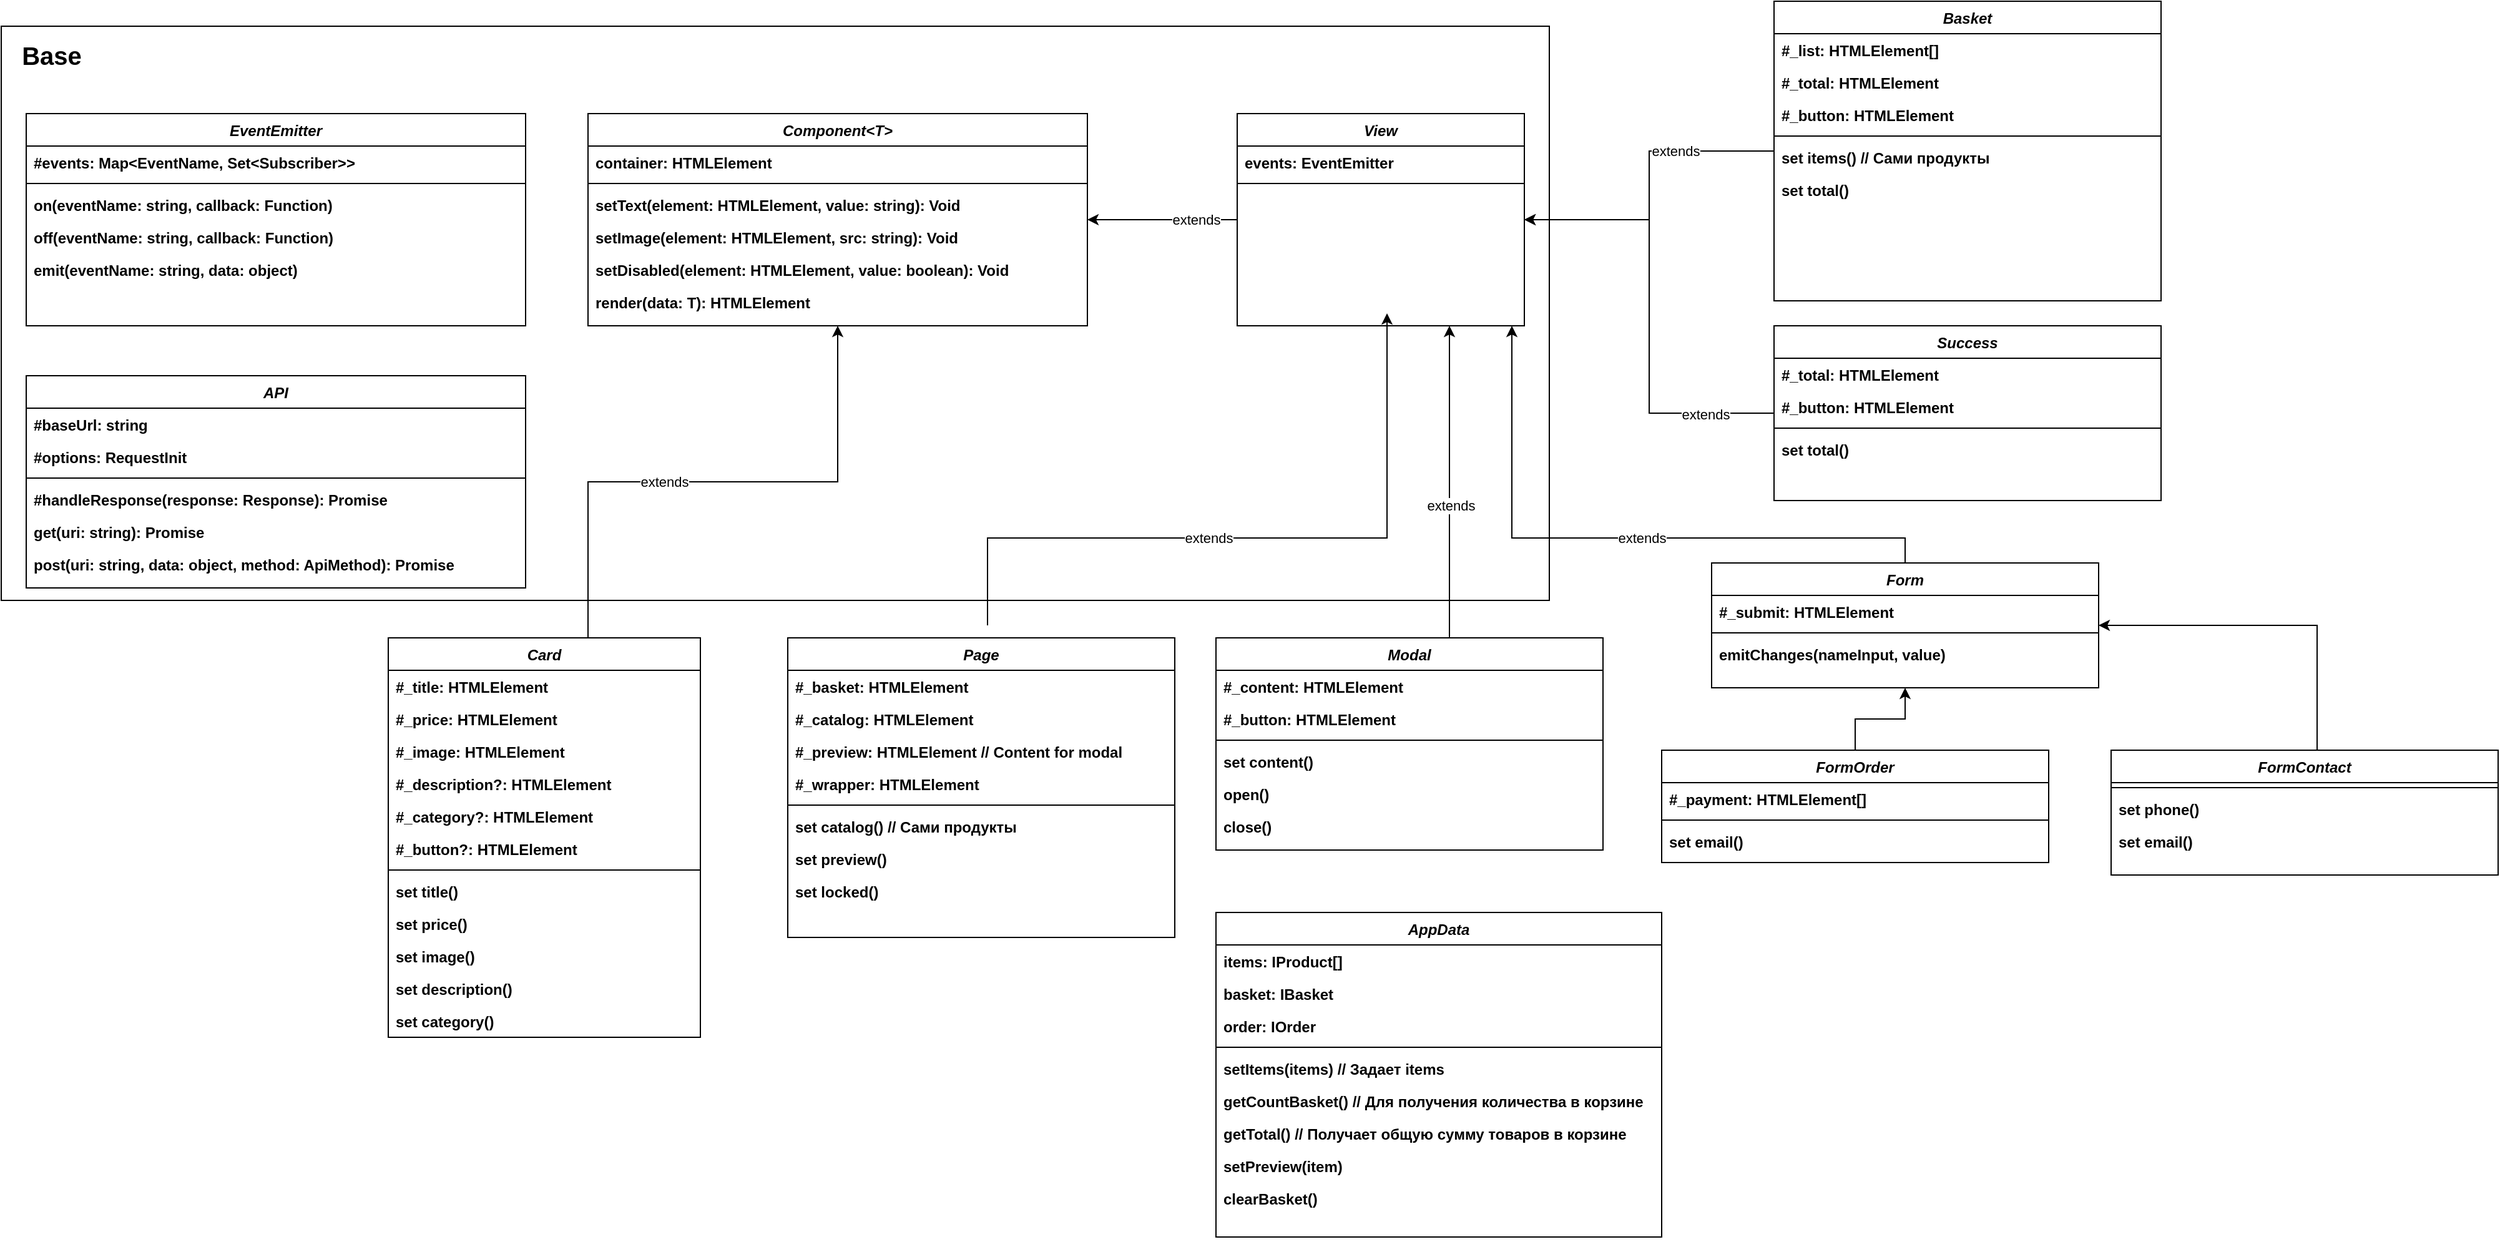 <mxfile version="24.2.0" type="device">
  <diagram id="C5RBs43oDa-KdzZeNtuy" name="Page-1">
    <mxGraphModel dx="2358" dy="2260" grid="1" gridSize="10" guides="1" tooltips="1" connect="1" arrows="1" fold="1" page="1" pageScale="1" pageWidth="2336" pageHeight="1654" math="0" shadow="0">
      <root>
        <mxCell id="WIyWlLk6GJQsqaUBKTNV-0" />
        <mxCell id="WIyWlLk6GJQsqaUBKTNV-1" parent="WIyWlLk6GJQsqaUBKTNV-0" />
        <mxCell id="gWq2CXGKpFRg3qJBpqlr-2" value="" style="rounded=0;whiteSpace=wrap;html=1;" parent="WIyWlLk6GJQsqaUBKTNV-1" vertex="1">
          <mxGeometry x="40" y="40" width="1240" height="460" as="geometry" />
        </mxCell>
        <mxCell id="zkfFHV4jXpPFQw0GAbJ--0" value="API" style="swimlane;fontStyle=3;align=center;verticalAlign=top;childLayout=stackLayout;horizontal=1;startSize=26;horizontalStack=0;resizeParent=1;resizeLast=0;collapsible=1;marginBottom=0;rounded=0;shadow=0;strokeWidth=1;" parent="WIyWlLk6GJQsqaUBKTNV-1" vertex="1">
          <mxGeometry x="60" y="320" width="400" height="170" as="geometry">
            <mxRectangle x="230" y="140" width="160" height="26" as="alternateBounds" />
          </mxGeometry>
        </mxCell>
        <mxCell id="zkfFHV4jXpPFQw0GAbJ--1" value="#baseUrl: string" style="text;align=left;verticalAlign=top;spacingLeft=4;spacingRight=4;overflow=hidden;rotatable=0;points=[[0,0.5],[1,0.5]];portConstraint=eastwest;fontStyle=1" parent="zkfFHV4jXpPFQw0GAbJ--0" vertex="1">
          <mxGeometry y="26" width="400" height="26" as="geometry" />
        </mxCell>
        <mxCell id="zkfFHV4jXpPFQw0GAbJ--2" value="#options: RequestInit" style="text;align=left;verticalAlign=top;spacingLeft=4;spacingRight=4;overflow=hidden;rotatable=0;points=[[0,0.5],[1,0.5]];portConstraint=eastwest;rounded=0;shadow=0;html=0;fontStyle=1" parent="zkfFHV4jXpPFQw0GAbJ--0" vertex="1">
          <mxGeometry y="52" width="400" height="26" as="geometry" />
        </mxCell>
        <mxCell id="zkfFHV4jXpPFQw0GAbJ--4" value="" style="line;html=1;strokeWidth=1;align=left;verticalAlign=middle;spacingTop=-1;spacingLeft=3;spacingRight=3;rotatable=0;labelPosition=right;points=[];portConstraint=eastwest;" parent="zkfFHV4jXpPFQw0GAbJ--0" vertex="1">
          <mxGeometry y="78" width="400" height="8" as="geometry" />
        </mxCell>
        <mxCell id="zkfFHV4jXpPFQw0GAbJ--5" value="#handleResponse(response: Response): Promise" style="text;align=left;verticalAlign=top;spacingLeft=4;spacingRight=4;overflow=hidden;rotatable=0;points=[[0,0.5],[1,0.5]];portConstraint=eastwest;fontStyle=1" parent="zkfFHV4jXpPFQw0GAbJ--0" vertex="1">
          <mxGeometry y="86" width="400" height="26" as="geometry" />
        </mxCell>
        <mxCell id="gWq2CXGKpFRg3qJBpqlr-4" value="get(uri: string): Promise" style="text;align=left;verticalAlign=top;spacingLeft=4;spacingRight=4;overflow=hidden;rotatable=0;points=[[0,0.5],[1,0.5]];portConstraint=eastwest;fontStyle=1" parent="zkfFHV4jXpPFQw0GAbJ--0" vertex="1">
          <mxGeometry y="112" width="400" height="26" as="geometry" />
        </mxCell>
        <mxCell id="gWq2CXGKpFRg3qJBpqlr-5" value="post(uri: string, data: object, method: ApiMethod): Promise" style="text;align=left;verticalAlign=top;spacingLeft=4;spacingRight=4;overflow=hidden;rotatable=0;points=[[0,0.5],[1,0.5]];portConstraint=eastwest;fontStyle=1" parent="zkfFHV4jXpPFQw0GAbJ--0" vertex="1">
          <mxGeometry y="138" width="400" height="26" as="geometry" />
        </mxCell>
        <mxCell id="gWq2CXGKpFRg3qJBpqlr-6" value="&lt;font style=&quot;font-size: 20px;&quot;&gt;Base&lt;/font&gt;" style="text;align=center;fontStyle=1;verticalAlign=middle;spacingLeft=3;spacingRight=3;strokeColor=none;rotatable=0;points=[[0,0.5],[1,0.5]];portConstraint=eastwest;html=1;" parent="WIyWlLk6GJQsqaUBKTNV-1" vertex="1">
          <mxGeometry x="40" y="50" width="80" height="26" as="geometry" />
        </mxCell>
        <mxCell id="gWq2CXGKpFRg3qJBpqlr-7" value="EventEmitter" style="swimlane;fontStyle=3;align=center;verticalAlign=top;childLayout=stackLayout;horizontal=1;startSize=26;horizontalStack=0;resizeParent=1;resizeLast=0;collapsible=1;marginBottom=0;rounded=0;shadow=0;strokeWidth=1;" parent="WIyWlLk6GJQsqaUBKTNV-1" vertex="1">
          <mxGeometry x="60" y="110" width="400" height="170" as="geometry">
            <mxRectangle x="230" y="140" width="160" height="26" as="alternateBounds" />
          </mxGeometry>
        </mxCell>
        <mxCell id="gWq2CXGKpFRg3qJBpqlr-8" value="#events: Map&lt;EventName, Set&lt;Subscriber&gt;&gt;" style="text;align=left;verticalAlign=top;spacingLeft=4;spacingRight=4;overflow=hidden;rotatable=0;points=[[0,0.5],[1,0.5]];portConstraint=eastwest;fontStyle=1" parent="gWq2CXGKpFRg3qJBpqlr-7" vertex="1">
          <mxGeometry y="26" width="400" height="26" as="geometry" />
        </mxCell>
        <mxCell id="gWq2CXGKpFRg3qJBpqlr-10" value="" style="line;html=1;strokeWidth=1;align=left;verticalAlign=middle;spacingTop=-1;spacingLeft=3;spacingRight=3;rotatable=0;labelPosition=right;points=[];portConstraint=eastwest;" parent="gWq2CXGKpFRg3qJBpqlr-7" vertex="1">
          <mxGeometry y="52" width="400" height="8" as="geometry" />
        </mxCell>
        <mxCell id="gWq2CXGKpFRg3qJBpqlr-11" value="on(eventName: string, callback: Function) " style="text;align=left;verticalAlign=top;spacingLeft=4;spacingRight=4;overflow=hidden;rotatable=0;points=[[0,0.5],[1,0.5]];portConstraint=eastwest;fontStyle=1" parent="gWq2CXGKpFRg3qJBpqlr-7" vertex="1">
          <mxGeometry y="60" width="400" height="26" as="geometry" />
        </mxCell>
        <mxCell id="gWq2CXGKpFRg3qJBpqlr-12" value="off(eventName: string, callback: Function)" style="text;align=left;verticalAlign=top;spacingLeft=4;spacingRight=4;overflow=hidden;rotatable=0;points=[[0,0.5],[1,0.5]];portConstraint=eastwest;fontStyle=1" parent="gWq2CXGKpFRg3qJBpqlr-7" vertex="1">
          <mxGeometry y="86" width="400" height="26" as="geometry" />
        </mxCell>
        <mxCell id="gWq2CXGKpFRg3qJBpqlr-13" value="emit(eventName: string, data: object)" style="text;align=left;verticalAlign=top;spacingLeft=4;spacingRight=4;overflow=hidden;rotatable=0;points=[[0,0.5],[1,0.5]];portConstraint=eastwest;fontStyle=1" parent="gWq2CXGKpFRg3qJBpqlr-7" vertex="1">
          <mxGeometry y="112" width="400" height="26" as="geometry" />
        </mxCell>
        <mxCell id="gWq2CXGKpFRg3qJBpqlr-28" style="edgeStyle=orthogonalEdgeStyle;rounded=0;orthogonalLoop=1;jettySize=auto;html=1;" parent="WIyWlLk6GJQsqaUBKTNV-1" source="gWq2CXGKpFRg3qJBpqlr-14" target="gWq2CXGKpFRg3qJBpqlr-20" edge="1">
          <mxGeometry relative="1" as="geometry" />
        </mxCell>
        <mxCell id="gWq2CXGKpFRg3qJBpqlr-29" value="extends" style="edgeLabel;html=1;align=center;verticalAlign=middle;resizable=0;points=[];" parent="gWq2CXGKpFRg3qJBpqlr-28" vertex="1" connectable="0">
          <mxGeometry x="-0.135" relative="1" as="geometry">
            <mxPoint x="19" as="offset" />
          </mxGeometry>
        </mxCell>
        <mxCell id="gWq2CXGKpFRg3qJBpqlr-14" value="View" style="swimlane;fontStyle=3;align=center;verticalAlign=top;childLayout=stackLayout;horizontal=1;startSize=26;horizontalStack=0;resizeParent=1;resizeLast=0;collapsible=1;marginBottom=0;rounded=0;shadow=0;strokeWidth=1;" parent="WIyWlLk6GJQsqaUBKTNV-1" vertex="1">
          <mxGeometry x="1030" y="110" width="230" height="170" as="geometry">
            <mxRectangle x="230" y="140" width="160" height="26" as="alternateBounds" />
          </mxGeometry>
        </mxCell>
        <mxCell id="gWq2CXGKpFRg3qJBpqlr-15" value="events: EventEmitter" style="text;align=left;verticalAlign=top;spacingLeft=4;spacingRight=4;overflow=hidden;rotatable=0;points=[[0,0.5],[1,0.5]];portConstraint=eastwest;fontStyle=1" parent="gWq2CXGKpFRg3qJBpqlr-14" vertex="1">
          <mxGeometry y="26" width="230" height="26" as="geometry" />
        </mxCell>
        <mxCell id="gWq2CXGKpFRg3qJBpqlr-16" value="" style="line;html=1;strokeWidth=1;align=left;verticalAlign=middle;spacingTop=-1;spacingLeft=3;spacingRight=3;rotatable=0;labelPosition=right;points=[];portConstraint=eastwest;" parent="gWq2CXGKpFRg3qJBpqlr-14" vertex="1">
          <mxGeometry y="52" width="230" height="8" as="geometry" />
        </mxCell>
        <mxCell id="gWq2CXGKpFRg3qJBpqlr-20" value="Component&lt;T&gt;" style="swimlane;fontStyle=3;align=center;verticalAlign=top;childLayout=stackLayout;horizontal=1;startSize=26;horizontalStack=0;resizeParent=1;resizeLast=0;collapsible=1;marginBottom=0;rounded=0;shadow=0;strokeWidth=1;" parent="WIyWlLk6GJQsqaUBKTNV-1" vertex="1">
          <mxGeometry x="510" y="110" width="400" height="170" as="geometry">
            <mxRectangle x="230" y="140" width="160" height="26" as="alternateBounds" />
          </mxGeometry>
        </mxCell>
        <mxCell id="gWq2CXGKpFRg3qJBpqlr-21" value="container: HTMLElement" style="text;align=left;verticalAlign=top;spacingLeft=4;spacingRight=4;overflow=hidden;rotatable=0;points=[[0,0.5],[1,0.5]];portConstraint=eastwest;fontStyle=1" parent="gWq2CXGKpFRg3qJBpqlr-20" vertex="1">
          <mxGeometry y="26" width="400" height="26" as="geometry" />
        </mxCell>
        <mxCell id="gWq2CXGKpFRg3qJBpqlr-22" value="" style="line;html=1;strokeWidth=1;align=left;verticalAlign=middle;spacingTop=-1;spacingLeft=3;spacingRight=3;rotatable=0;labelPosition=right;points=[];portConstraint=eastwest;" parent="gWq2CXGKpFRg3qJBpqlr-20" vertex="1">
          <mxGeometry y="52" width="400" height="8" as="geometry" />
        </mxCell>
        <mxCell id="gWq2CXGKpFRg3qJBpqlr-23" value="setText(element: HTMLElement, value: string): Void" style="text;align=left;verticalAlign=top;spacingLeft=4;spacingRight=4;overflow=hidden;rotatable=0;points=[[0,0.5],[1,0.5]];portConstraint=eastwest;fontStyle=1" parent="gWq2CXGKpFRg3qJBpqlr-20" vertex="1">
          <mxGeometry y="60" width="400" height="26" as="geometry" />
        </mxCell>
        <mxCell id="gWq2CXGKpFRg3qJBpqlr-24" value="setImage(element: HTMLElement, src: string): Void" style="text;align=left;verticalAlign=top;spacingLeft=4;spacingRight=4;overflow=hidden;rotatable=0;points=[[0,0.5],[1,0.5]];portConstraint=eastwest;fontStyle=1" parent="gWq2CXGKpFRg3qJBpqlr-20" vertex="1">
          <mxGeometry y="86" width="400" height="26" as="geometry" />
        </mxCell>
        <mxCell id="gWq2CXGKpFRg3qJBpqlr-25" value="setDisabled(element: HTMLElement, value: boolean): Void " style="text;align=left;verticalAlign=top;spacingLeft=4;spacingRight=4;overflow=hidden;rotatable=0;points=[[0,0.5],[1,0.5]];portConstraint=eastwest;fontStyle=1" parent="gWq2CXGKpFRg3qJBpqlr-20" vertex="1">
          <mxGeometry y="112" width="400" height="26" as="geometry" />
        </mxCell>
        <mxCell id="gWq2CXGKpFRg3qJBpqlr-26" value="render(data: T): HTMLElement" style="text;align=left;verticalAlign=top;spacingLeft=4;spacingRight=4;overflow=hidden;rotatable=0;points=[[0,0.5],[1,0.5]];portConstraint=eastwest;fontStyle=1" parent="gWq2CXGKpFRg3qJBpqlr-20" vertex="1">
          <mxGeometry y="138" width="400" height="26" as="geometry" />
        </mxCell>
        <mxCell id="gWq2CXGKpFRg3qJBpqlr-44" style="edgeStyle=orthogonalEdgeStyle;rounded=0;orthogonalLoop=1;jettySize=auto;html=1;" parent="WIyWlLk6GJQsqaUBKTNV-1" source="gWq2CXGKpFRg3qJBpqlr-30" target="gWq2CXGKpFRg3qJBpqlr-20" edge="1">
          <mxGeometry relative="1" as="geometry">
            <Array as="points">
              <mxPoint x="510" y="405" />
              <mxPoint x="710" y="405" />
            </Array>
          </mxGeometry>
        </mxCell>
        <mxCell id="gWq2CXGKpFRg3qJBpqlr-45" value="extends" style="edgeLabel;html=1;align=center;verticalAlign=middle;resizable=0;points=[];" parent="gWq2CXGKpFRg3qJBpqlr-44" vertex="1" connectable="0">
          <mxGeometry x="-0.176" y="1" relative="1" as="geometry">
            <mxPoint y="1" as="offset" />
          </mxGeometry>
        </mxCell>
        <mxCell id="gWq2CXGKpFRg3qJBpqlr-30" value="Card" style="swimlane;fontStyle=3;align=center;verticalAlign=top;childLayout=stackLayout;horizontal=1;startSize=26;horizontalStack=0;resizeParent=1;resizeLast=0;collapsible=1;marginBottom=0;rounded=0;shadow=0;strokeWidth=1;fillStyle=auto;swimlaneFillColor=default;" parent="WIyWlLk6GJQsqaUBKTNV-1" vertex="1">
          <mxGeometry x="350" y="530" width="250" height="320" as="geometry">
            <mxRectangle x="230" y="140" width="160" height="26" as="alternateBounds" />
          </mxGeometry>
        </mxCell>
        <mxCell id="gWq2CXGKpFRg3qJBpqlr-37" value="#_title: HTMLElement" style="text;align=left;verticalAlign=top;spacingLeft=4;spacingRight=4;overflow=hidden;rotatable=0;points=[[0,0.5],[1,0.5]];portConstraint=eastwest;fontStyle=1" parent="gWq2CXGKpFRg3qJBpqlr-30" vertex="1">
          <mxGeometry y="26" width="250" height="26" as="geometry" />
        </mxCell>
        <mxCell id="gWq2CXGKpFRg3qJBpqlr-31" value="#_price: HTMLElement" style="text;align=left;verticalAlign=top;spacingLeft=4;spacingRight=4;overflow=hidden;rotatable=0;points=[[0,0.5],[1,0.5]];portConstraint=eastwest;fontStyle=1" parent="gWq2CXGKpFRg3qJBpqlr-30" vertex="1">
          <mxGeometry y="52" width="250" height="26" as="geometry" />
        </mxCell>
        <mxCell id="gWq2CXGKpFRg3qJBpqlr-41" value="#_image: HTMLElement" style="text;align=left;verticalAlign=top;spacingLeft=4;spacingRight=4;overflow=hidden;rotatable=0;points=[[0,0.5],[1,0.5]];portConstraint=eastwest;fontStyle=1" parent="gWq2CXGKpFRg3qJBpqlr-30" vertex="1">
          <mxGeometry y="78" width="250" height="26" as="geometry" />
        </mxCell>
        <mxCell id="gWq2CXGKpFRg3qJBpqlr-36" value="#_description?: HTMLElement" style="text;align=left;verticalAlign=top;spacingLeft=4;spacingRight=4;overflow=hidden;rotatable=0;points=[[0,0.5],[1,0.5]];portConstraint=eastwest;fontStyle=1" parent="gWq2CXGKpFRg3qJBpqlr-30" vertex="1">
          <mxGeometry y="104" width="250" height="26" as="geometry" />
        </mxCell>
        <mxCell id="gWq2CXGKpFRg3qJBpqlr-38" value="#_category?: HTMLElement" style="text;align=left;verticalAlign=top;spacingLeft=4;spacingRight=4;overflow=hidden;rotatable=0;points=[[0,0.5],[1,0.5]];portConstraint=eastwest;fontStyle=1" parent="gWq2CXGKpFRg3qJBpqlr-30" vertex="1">
          <mxGeometry y="130" width="250" height="26" as="geometry" />
        </mxCell>
        <mxCell id="gWq2CXGKpFRg3qJBpqlr-40" value="#_button?: HTMLElement" style="text;align=left;verticalAlign=top;spacingLeft=4;spacingRight=4;overflow=hidden;rotatable=0;points=[[0,0.5],[1,0.5]];portConstraint=eastwest;fontStyle=1" parent="gWq2CXGKpFRg3qJBpqlr-30" vertex="1">
          <mxGeometry y="156" width="250" height="26" as="geometry" />
        </mxCell>
        <mxCell id="gWq2CXGKpFRg3qJBpqlr-32" value="" style="line;html=1;strokeWidth=1;align=left;verticalAlign=middle;spacingTop=-1;spacingLeft=3;spacingRight=3;rotatable=0;labelPosition=right;points=[];portConstraint=eastwest;" parent="gWq2CXGKpFRg3qJBpqlr-30" vertex="1">
          <mxGeometry y="182" width="250" height="8" as="geometry" />
        </mxCell>
        <mxCell id="gWq2CXGKpFRg3qJBpqlr-33" value="set title()" style="text;align=left;verticalAlign=top;spacingLeft=4;spacingRight=4;overflow=hidden;rotatable=0;points=[[0,0.5],[1,0.5]];portConstraint=eastwest;fontStyle=1" parent="gWq2CXGKpFRg3qJBpqlr-30" vertex="1">
          <mxGeometry y="190" width="250" height="26" as="geometry" />
        </mxCell>
        <mxCell id="gWq2CXGKpFRg3qJBpqlr-43" value="set price()" style="text;align=left;verticalAlign=top;spacingLeft=4;spacingRight=4;overflow=hidden;rotatable=0;points=[[0,0.5],[1,0.5]];portConstraint=eastwest;fontStyle=1" parent="gWq2CXGKpFRg3qJBpqlr-30" vertex="1">
          <mxGeometry y="216" width="250" height="26" as="geometry" />
        </mxCell>
        <mxCell id="gWq2CXGKpFRg3qJBpqlr-35" value="set image()" style="text;align=left;verticalAlign=top;spacingLeft=4;spacingRight=4;overflow=hidden;rotatable=0;points=[[0,0.5],[1,0.5]];portConstraint=eastwest;fontStyle=1" parent="gWq2CXGKpFRg3qJBpqlr-30" vertex="1">
          <mxGeometry y="242" width="250" height="26" as="geometry" />
        </mxCell>
        <mxCell id="gWq2CXGKpFRg3qJBpqlr-34" value="set description()" style="text;align=left;verticalAlign=top;spacingLeft=4;spacingRight=4;overflow=hidden;rotatable=0;points=[[0,0.5],[1,0.5]];portConstraint=eastwest;fontStyle=1" parent="gWq2CXGKpFRg3qJBpqlr-30" vertex="1">
          <mxGeometry y="268" width="250" height="26" as="geometry" />
        </mxCell>
        <mxCell id="gWq2CXGKpFRg3qJBpqlr-42" value="set category()" style="text;align=left;verticalAlign=top;spacingLeft=4;spacingRight=4;overflow=hidden;rotatable=0;points=[[0,0.5],[1,0.5]];portConstraint=eastwest;fontStyle=1" parent="gWq2CXGKpFRg3qJBpqlr-30" vertex="1">
          <mxGeometry y="294" width="250" height="26" as="geometry" />
        </mxCell>
        <mxCell id="gWq2CXGKpFRg3qJBpqlr-59" style="edgeStyle=orthogonalEdgeStyle;rounded=0;orthogonalLoop=1;jettySize=auto;html=1;" parent="WIyWlLk6GJQsqaUBKTNV-1" edge="1">
          <mxGeometry relative="1" as="geometry">
            <mxPoint x="830" y="520" as="sourcePoint" />
            <mxPoint x="1150" y="270" as="targetPoint" />
            <Array as="points">
              <mxPoint x="830" y="450" />
              <mxPoint x="1150" y="450" />
            </Array>
          </mxGeometry>
        </mxCell>
        <mxCell id="gWq2CXGKpFRg3qJBpqlr-60" value="extends" style="edgeLabel;html=1;align=center;verticalAlign=middle;resizable=0;points=[];" parent="gWq2CXGKpFRg3qJBpqlr-59" vertex="1" connectable="0">
          <mxGeometry x="-0.135" relative="1" as="geometry">
            <mxPoint as="offset" />
          </mxGeometry>
        </mxCell>
        <mxCell id="gWq2CXGKpFRg3qJBpqlr-46" value="Page" style="swimlane;fontStyle=3;align=center;verticalAlign=top;childLayout=stackLayout;horizontal=1;startSize=26;horizontalStack=0;resizeParent=1;resizeLast=0;collapsible=1;marginBottom=0;rounded=0;shadow=0;strokeWidth=1;fillStyle=auto;swimlaneFillColor=default;" parent="WIyWlLk6GJQsqaUBKTNV-1" vertex="1">
          <mxGeometry x="670" y="530" width="310" height="240" as="geometry">
            <mxRectangle x="230" y="140" width="160" height="26" as="alternateBounds" />
          </mxGeometry>
        </mxCell>
        <mxCell id="gWq2CXGKpFRg3qJBpqlr-47" value="#_basket: HTMLElement" style="text;align=left;verticalAlign=top;spacingLeft=4;spacingRight=4;overflow=hidden;rotatable=0;points=[[0,0.5],[1,0.5]];portConstraint=eastwest;fontStyle=1" parent="gWq2CXGKpFRg3qJBpqlr-46" vertex="1">
          <mxGeometry y="26" width="310" height="26" as="geometry" />
        </mxCell>
        <mxCell id="gWq2CXGKpFRg3qJBpqlr-48" value="#_catalog: HTMLElement" style="text;align=left;verticalAlign=top;spacingLeft=4;spacingRight=4;overflow=hidden;rotatable=0;points=[[0,0.5],[1,0.5]];portConstraint=eastwest;fontStyle=1" parent="gWq2CXGKpFRg3qJBpqlr-46" vertex="1">
          <mxGeometry y="52" width="310" height="26" as="geometry" />
        </mxCell>
        <mxCell id="gWq2CXGKpFRg3qJBpqlr-49" value="#_preview: HTMLElement // Content for modal" style="text;align=left;verticalAlign=top;spacingLeft=4;spacingRight=4;overflow=hidden;rotatable=0;points=[[0,0.5],[1,0.5]];portConstraint=eastwest;fontStyle=1" parent="gWq2CXGKpFRg3qJBpqlr-46" vertex="1">
          <mxGeometry y="78" width="310" height="26" as="geometry" />
        </mxCell>
        <mxCell id="gWq2CXGKpFRg3qJBpqlr-50" value="#_wrapper: HTMLElement" style="text;align=left;verticalAlign=top;spacingLeft=4;spacingRight=4;overflow=hidden;rotatable=0;points=[[0,0.5],[1,0.5]];portConstraint=eastwest;fontStyle=1" parent="gWq2CXGKpFRg3qJBpqlr-46" vertex="1">
          <mxGeometry y="104" width="310" height="26" as="geometry" />
        </mxCell>
        <mxCell id="gWq2CXGKpFRg3qJBpqlr-53" value="" style="line;html=1;strokeWidth=1;align=left;verticalAlign=middle;spacingTop=-1;spacingLeft=3;spacingRight=3;rotatable=0;labelPosition=right;points=[];portConstraint=eastwest;" parent="gWq2CXGKpFRg3qJBpqlr-46" vertex="1">
          <mxGeometry y="130" width="310" height="8" as="geometry" />
        </mxCell>
        <mxCell id="gWq2CXGKpFRg3qJBpqlr-54" value="set catalog() // Сами продукты" style="text;align=left;verticalAlign=top;spacingLeft=4;spacingRight=4;overflow=hidden;rotatable=0;points=[[0,0.5],[1,0.5]];portConstraint=eastwest;fontStyle=1" parent="gWq2CXGKpFRg3qJBpqlr-46" vertex="1">
          <mxGeometry y="138" width="310" height="26" as="geometry" />
        </mxCell>
        <mxCell id="gWq2CXGKpFRg3qJBpqlr-55" value="set preview()" style="text;align=left;verticalAlign=top;spacingLeft=4;spacingRight=4;overflow=hidden;rotatable=0;points=[[0,0.5],[1,0.5]];portConstraint=eastwest;fontStyle=1" parent="gWq2CXGKpFRg3qJBpqlr-46" vertex="1">
          <mxGeometry y="164" width="310" height="26" as="geometry" />
        </mxCell>
        <mxCell id="gWq2CXGKpFRg3qJBpqlr-56" value="set locked()" style="text;align=left;verticalAlign=top;spacingLeft=4;spacingRight=4;overflow=hidden;rotatable=0;points=[[0,0.5],[1,0.5]];portConstraint=eastwest;fontStyle=1" parent="gWq2CXGKpFRg3qJBpqlr-46" vertex="1">
          <mxGeometry y="190" width="310" height="26" as="geometry" />
        </mxCell>
        <mxCell id="GjS4NY_igWmzDTjKArRY-9" style="edgeStyle=orthogonalEdgeStyle;rounded=0;orthogonalLoop=1;jettySize=auto;html=1;" parent="WIyWlLk6GJQsqaUBKTNV-1" source="GjS4NY_igWmzDTjKArRY-0" target="gWq2CXGKpFRg3qJBpqlr-14" edge="1">
          <mxGeometry relative="1" as="geometry">
            <Array as="points">
              <mxPoint x="1200" y="460" />
              <mxPoint x="1200" y="460" />
            </Array>
          </mxGeometry>
        </mxCell>
        <mxCell id="GjS4NY_igWmzDTjKArRY-10" value="extends" style="edgeLabel;html=1;align=center;verticalAlign=middle;resizable=0;points=[];" parent="GjS4NY_igWmzDTjKArRY-9" vertex="1" connectable="0">
          <mxGeometry x="-0.151" y="-1" relative="1" as="geometry">
            <mxPoint as="offset" />
          </mxGeometry>
        </mxCell>
        <mxCell id="GjS4NY_igWmzDTjKArRY-0" value="Modal" style="swimlane;fontStyle=3;align=center;verticalAlign=top;childLayout=stackLayout;horizontal=1;startSize=26;horizontalStack=0;resizeParent=1;resizeLast=0;collapsible=1;marginBottom=0;rounded=0;shadow=0;strokeWidth=1;fillStyle=auto;swimlaneFillColor=default;" parent="WIyWlLk6GJQsqaUBKTNV-1" vertex="1">
          <mxGeometry x="1013" y="530" width="310" height="170" as="geometry">
            <mxRectangle x="230" y="140" width="160" height="26" as="alternateBounds" />
          </mxGeometry>
        </mxCell>
        <mxCell id="GjS4NY_igWmzDTjKArRY-1" value="#_content: HTMLElement" style="text;align=left;verticalAlign=top;spacingLeft=4;spacingRight=4;overflow=hidden;rotatable=0;points=[[0,0.5],[1,0.5]];portConstraint=eastwest;fontStyle=1" parent="GjS4NY_igWmzDTjKArRY-0" vertex="1">
          <mxGeometry y="26" width="310" height="26" as="geometry" />
        </mxCell>
        <mxCell id="GjS4NY_igWmzDTjKArRY-2" value="#_button: HTMLElement" style="text;align=left;verticalAlign=top;spacingLeft=4;spacingRight=4;overflow=hidden;rotatable=0;points=[[0,0.5],[1,0.5]];portConstraint=eastwest;fontStyle=1" parent="GjS4NY_igWmzDTjKArRY-0" vertex="1">
          <mxGeometry y="52" width="310" height="26" as="geometry" />
        </mxCell>
        <mxCell id="GjS4NY_igWmzDTjKArRY-5" value="" style="line;html=1;strokeWidth=1;align=left;verticalAlign=middle;spacingTop=-1;spacingLeft=3;spacingRight=3;rotatable=0;labelPosition=right;points=[];portConstraint=eastwest;" parent="GjS4NY_igWmzDTjKArRY-0" vertex="1">
          <mxGeometry y="78" width="310" height="8" as="geometry" />
        </mxCell>
        <mxCell id="GjS4NY_igWmzDTjKArRY-6" value="set content()" style="text;align=left;verticalAlign=top;spacingLeft=4;spacingRight=4;overflow=hidden;rotatable=0;points=[[0,0.5],[1,0.5]];portConstraint=eastwest;fontStyle=1" parent="GjS4NY_igWmzDTjKArRY-0" vertex="1">
          <mxGeometry y="86" width="310" height="26" as="geometry" />
        </mxCell>
        <mxCell id="GjS4NY_igWmzDTjKArRY-7" value="open()" style="text;align=left;verticalAlign=top;spacingLeft=4;spacingRight=4;overflow=hidden;rotatable=0;points=[[0,0.5],[1,0.5]];portConstraint=eastwest;fontStyle=1" parent="GjS4NY_igWmzDTjKArRY-0" vertex="1">
          <mxGeometry y="112" width="310" height="26" as="geometry" />
        </mxCell>
        <mxCell id="GjS4NY_igWmzDTjKArRY-8" value="close()" style="text;align=left;verticalAlign=top;spacingLeft=4;spacingRight=4;overflow=hidden;rotatable=0;points=[[0,0.5],[1,0.5]];portConstraint=eastwest;fontStyle=1" parent="GjS4NY_igWmzDTjKArRY-0" vertex="1">
          <mxGeometry y="138" width="310" height="26" as="geometry" />
        </mxCell>
        <mxCell id="GjS4NY_igWmzDTjKArRY-20" style="edgeStyle=orthogonalEdgeStyle;rounded=0;orthogonalLoop=1;jettySize=auto;html=1;" parent="WIyWlLk6GJQsqaUBKTNV-1" source="GjS4NY_igWmzDTjKArRY-11" target="gWq2CXGKpFRg3qJBpqlr-14" edge="1">
          <mxGeometry relative="1" as="geometry" />
        </mxCell>
        <mxCell id="GjS4NY_igWmzDTjKArRY-29" value="extends" style="edgeLabel;html=1;align=center;verticalAlign=middle;resizable=0;points=[];" parent="GjS4NY_igWmzDTjKArRY-20" vertex="1" connectable="0">
          <mxGeometry x="-0.38" relative="1" as="geometry">
            <mxPoint as="offset" />
          </mxGeometry>
        </mxCell>
        <mxCell id="GjS4NY_igWmzDTjKArRY-11" value="Basket" style="swimlane;fontStyle=3;align=center;verticalAlign=top;childLayout=stackLayout;horizontal=1;startSize=26;horizontalStack=0;resizeParent=1;resizeLast=0;collapsible=1;marginBottom=0;rounded=0;shadow=0;strokeWidth=1;fillStyle=auto;swimlaneFillColor=default;" parent="WIyWlLk6GJQsqaUBKTNV-1" vertex="1">
          <mxGeometry x="1460" y="20" width="310" height="240" as="geometry">
            <mxRectangle x="230" y="140" width="160" height="26" as="alternateBounds" />
          </mxGeometry>
        </mxCell>
        <mxCell id="GjS4NY_igWmzDTjKArRY-12" value="#_list: HTMLElement[]" style="text;align=left;verticalAlign=top;spacingLeft=4;spacingRight=4;overflow=hidden;rotatable=0;points=[[0,0.5],[1,0.5]];portConstraint=eastwest;fontStyle=1" parent="GjS4NY_igWmzDTjKArRY-11" vertex="1">
          <mxGeometry y="26" width="310" height="26" as="geometry" />
        </mxCell>
        <mxCell id="GjS4NY_igWmzDTjKArRY-13" value="#_total: HTMLElement" style="text;align=left;verticalAlign=top;spacingLeft=4;spacingRight=4;overflow=hidden;rotatable=0;points=[[0,0.5],[1,0.5]];portConstraint=eastwest;fontStyle=1" parent="GjS4NY_igWmzDTjKArRY-11" vertex="1">
          <mxGeometry y="52" width="310" height="26" as="geometry" />
        </mxCell>
        <mxCell id="GjS4NY_igWmzDTjKArRY-15" value="#_button: HTMLElement" style="text;align=left;verticalAlign=top;spacingLeft=4;spacingRight=4;overflow=hidden;rotatable=0;points=[[0,0.5],[1,0.5]];portConstraint=eastwest;fontStyle=1" parent="GjS4NY_igWmzDTjKArRY-11" vertex="1">
          <mxGeometry y="78" width="310" height="26" as="geometry" />
        </mxCell>
        <mxCell id="GjS4NY_igWmzDTjKArRY-16" value="" style="line;html=1;strokeWidth=1;align=left;verticalAlign=middle;spacingTop=-1;spacingLeft=3;spacingRight=3;rotatable=0;labelPosition=right;points=[];portConstraint=eastwest;" parent="GjS4NY_igWmzDTjKArRY-11" vertex="1">
          <mxGeometry y="104" width="310" height="8" as="geometry" />
        </mxCell>
        <mxCell id="GjS4NY_igWmzDTjKArRY-17" value="set items() // Сами продукты" style="text;align=left;verticalAlign=top;spacingLeft=4;spacingRight=4;overflow=hidden;rotatable=0;points=[[0,0.5],[1,0.5]];portConstraint=eastwest;fontStyle=1" parent="GjS4NY_igWmzDTjKArRY-11" vertex="1">
          <mxGeometry y="112" width="310" height="26" as="geometry" />
        </mxCell>
        <mxCell id="GjS4NY_igWmzDTjKArRY-18" value="set total()" style="text;align=left;verticalAlign=top;spacingLeft=4;spacingRight=4;overflow=hidden;rotatable=0;points=[[0,0.5],[1,0.5]];portConstraint=eastwest;fontStyle=1" parent="GjS4NY_igWmzDTjKArRY-11" vertex="1">
          <mxGeometry y="138" width="310" height="26" as="geometry" />
        </mxCell>
        <mxCell id="GjS4NY_igWmzDTjKArRY-28" style="edgeStyle=orthogonalEdgeStyle;rounded=0;orthogonalLoop=1;jettySize=auto;html=1;" parent="WIyWlLk6GJQsqaUBKTNV-1" source="GjS4NY_igWmzDTjKArRY-21" target="gWq2CXGKpFRg3qJBpqlr-14" edge="1">
          <mxGeometry relative="1" as="geometry" />
        </mxCell>
        <mxCell id="GjS4NY_igWmzDTjKArRY-30" value="extends" style="edgeLabel;html=1;align=center;verticalAlign=middle;resizable=0;points=[];" parent="GjS4NY_igWmzDTjKArRY-28" vertex="1" connectable="0">
          <mxGeometry x="-0.69" y="1" relative="1" as="geometry">
            <mxPoint as="offset" />
          </mxGeometry>
        </mxCell>
        <mxCell id="GjS4NY_igWmzDTjKArRY-21" value="Success" style="swimlane;fontStyle=3;align=center;verticalAlign=top;childLayout=stackLayout;horizontal=1;startSize=26;horizontalStack=0;resizeParent=1;resizeLast=0;collapsible=1;marginBottom=0;rounded=0;shadow=0;strokeWidth=1;fillStyle=auto;swimlaneFillColor=default;" parent="WIyWlLk6GJQsqaUBKTNV-1" vertex="1">
          <mxGeometry x="1460" y="280" width="310" height="140" as="geometry">
            <mxRectangle x="230" y="140" width="160" height="26" as="alternateBounds" />
          </mxGeometry>
        </mxCell>
        <mxCell id="GjS4NY_igWmzDTjKArRY-22" value="#_total: HTMLElement" style="text;align=left;verticalAlign=top;spacingLeft=4;spacingRight=4;overflow=hidden;rotatable=0;points=[[0,0.5],[1,0.5]];portConstraint=eastwest;fontStyle=1" parent="GjS4NY_igWmzDTjKArRY-21" vertex="1">
          <mxGeometry y="26" width="310" height="26" as="geometry" />
        </mxCell>
        <mxCell id="GjS4NY_igWmzDTjKArRY-23" value="#_button: HTMLElement" style="text;align=left;verticalAlign=top;spacingLeft=4;spacingRight=4;overflow=hidden;rotatable=0;points=[[0,0.5],[1,0.5]];portConstraint=eastwest;fontStyle=1" parent="GjS4NY_igWmzDTjKArRY-21" vertex="1">
          <mxGeometry y="52" width="310" height="26" as="geometry" />
        </mxCell>
        <mxCell id="GjS4NY_igWmzDTjKArRY-25" value="" style="line;html=1;strokeWidth=1;align=left;verticalAlign=middle;spacingTop=-1;spacingLeft=3;spacingRight=3;rotatable=0;labelPosition=right;points=[];portConstraint=eastwest;" parent="GjS4NY_igWmzDTjKArRY-21" vertex="1">
          <mxGeometry y="78" width="310" height="8" as="geometry" />
        </mxCell>
        <mxCell id="GjS4NY_igWmzDTjKArRY-26" value="set total()" style="text;align=left;verticalAlign=top;spacingLeft=4;spacingRight=4;overflow=hidden;rotatable=0;points=[[0,0.5],[1,0.5]];portConstraint=eastwest;fontStyle=1" parent="GjS4NY_igWmzDTjKArRY-21" vertex="1">
          <mxGeometry y="86" width="310" height="26" as="geometry" />
        </mxCell>
        <mxCell id="GjS4NY_igWmzDTjKArRY-50" style="edgeStyle=orthogonalEdgeStyle;rounded=0;orthogonalLoop=1;jettySize=auto;html=1;" parent="WIyWlLk6GJQsqaUBKTNV-1" source="GjS4NY_igWmzDTjKArRY-31" target="GjS4NY_igWmzDTjKArRY-40" edge="1">
          <mxGeometry relative="1" as="geometry" />
        </mxCell>
        <mxCell id="GjS4NY_igWmzDTjKArRY-31" value="FormOrder" style="swimlane;fontStyle=3;align=center;verticalAlign=top;childLayout=stackLayout;horizontal=1;startSize=26;horizontalStack=0;resizeParent=1;resizeLast=0;collapsible=1;marginBottom=0;rounded=0;shadow=0;strokeWidth=1;fillStyle=auto;swimlaneFillColor=default;" parent="WIyWlLk6GJQsqaUBKTNV-1" vertex="1">
          <mxGeometry x="1370" y="620" width="310" height="90" as="geometry">
            <mxRectangle x="230" y="140" width="160" height="26" as="alternateBounds" />
          </mxGeometry>
        </mxCell>
        <mxCell id="GjS4NY_igWmzDTjKArRY-32" value="#_payment: HTMLElement[]" style="text;align=left;verticalAlign=top;spacingLeft=4;spacingRight=4;overflow=hidden;rotatable=0;points=[[0,0.5],[1,0.5]];portConstraint=eastwest;fontStyle=1" parent="GjS4NY_igWmzDTjKArRY-31" vertex="1">
          <mxGeometry y="26" width="310" height="26" as="geometry" />
        </mxCell>
        <mxCell id="GjS4NY_igWmzDTjKArRY-36" value="" style="line;html=1;strokeWidth=1;align=left;verticalAlign=middle;spacingTop=-1;spacingLeft=3;spacingRight=3;rotatable=0;labelPosition=right;points=[];portConstraint=eastwest;" parent="GjS4NY_igWmzDTjKArRY-31" vertex="1">
          <mxGeometry y="52" width="310" height="8" as="geometry" />
        </mxCell>
        <mxCell id="GjS4NY_igWmzDTjKArRY-59" value="set email()" style="text;align=left;verticalAlign=top;spacingLeft=4;spacingRight=4;overflow=hidden;rotatable=0;points=[[0,0.5],[1,0.5]];portConstraint=eastwest;fontStyle=1" parent="GjS4NY_igWmzDTjKArRY-31" vertex="1">
          <mxGeometry y="60" width="310" height="26" as="geometry" />
        </mxCell>
        <mxCell id="GjS4NY_igWmzDTjKArRY-48" style="edgeStyle=orthogonalEdgeStyle;rounded=0;orthogonalLoop=1;jettySize=auto;html=1;" parent="WIyWlLk6GJQsqaUBKTNV-1" source="GjS4NY_igWmzDTjKArRY-40" target="gWq2CXGKpFRg3qJBpqlr-14" edge="1">
          <mxGeometry relative="1" as="geometry">
            <Array as="points">
              <mxPoint x="1565" y="450" />
              <mxPoint x="1250" y="450" />
            </Array>
          </mxGeometry>
        </mxCell>
        <mxCell id="GjS4NY_igWmzDTjKArRY-49" value="extends" style="edgeLabel;html=1;align=center;verticalAlign=middle;resizable=0;points=[];" parent="GjS4NY_igWmzDTjKArRY-48" vertex="1" connectable="0">
          <mxGeometry x="-0.085" relative="1" as="geometry">
            <mxPoint as="offset" />
          </mxGeometry>
        </mxCell>
        <mxCell id="GjS4NY_igWmzDTjKArRY-40" value="Form" style="swimlane;fontStyle=3;align=center;verticalAlign=top;childLayout=stackLayout;horizontal=1;startSize=26;horizontalStack=0;resizeParent=1;resizeLast=0;collapsible=1;marginBottom=0;rounded=0;shadow=0;strokeWidth=1;fillStyle=auto;swimlaneFillColor=default;" parent="WIyWlLk6GJQsqaUBKTNV-1" vertex="1">
          <mxGeometry x="1410" y="470" width="310" height="100" as="geometry">
            <mxRectangle x="230" y="140" width="160" height="26" as="alternateBounds" />
          </mxGeometry>
        </mxCell>
        <mxCell id="GjS4NY_igWmzDTjKArRY-43" value="#_submit: HTMLElement" style="text;align=left;verticalAlign=top;spacingLeft=4;spacingRight=4;overflow=hidden;rotatable=0;points=[[0,0.5],[1,0.5]];portConstraint=eastwest;fontStyle=1" parent="GjS4NY_igWmzDTjKArRY-40" vertex="1">
          <mxGeometry y="26" width="310" height="26" as="geometry" />
        </mxCell>
        <mxCell id="GjS4NY_igWmzDTjKArRY-44" value="" style="line;html=1;strokeWidth=1;align=left;verticalAlign=middle;spacingTop=-1;spacingLeft=3;spacingRight=3;rotatable=0;labelPosition=right;points=[];portConstraint=eastwest;" parent="GjS4NY_igWmzDTjKArRY-40" vertex="1">
          <mxGeometry y="52" width="310" height="8" as="geometry" />
        </mxCell>
        <mxCell id="GjS4NY_igWmzDTjKArRY-45" value="emitChanges(nameInput, value)" style="text;align=left;verticalAlign=top;spacingLeft=4;spacingRight=4;overflow=hidden;rotatable=0;points=[[0,0.5],[1,0.5]];portConstraint=eastwest;fontStyle=1" parent="GjS4NY_igWmzDTjKArRY-40" vertex="1">
          <mxGeometry y="60" width="310" height="26" as="geometry" />
        </mxCell>
        <mxCell id="GjS4NY_igWmzDTjKArRY-60" style="edgeStyle=orthogonalEdgeStyle;rounded=0;orthogonalLoop=1;jettySize=auto;html=1;" parent="WIyWlLk6GJQsqaUBKTNV-1" source="GjS4NY_igWmzDTjKArRY-51" target="GjS4NY_igWmzDTjKArRY-40" edge="1">
          <mxGeometry relative="1" as="geometry">
            <Array as="points">
              <mxPoint x="1895" y="520" />
            </Array>
          </mxGeometry>
        </mxCell>
        <mxCell id="GjS4NY_igWmzDTjKArRY-51" value="FormContact" style="swimlane;fontStyle=3;align=center;verticalAlign=top;childLayout=stackLayout;horizontal=1;startSize=26;horizontalStack=0;resizeParent=1;resizeLast=0;collapsible=1;marginBottom=0;rounded=0;shadow=0;strokeWidth=1;fillStyle=auto;swimlaneFillColor=default;" parent="WIyWlLk6GJQsqaUBKTNV-1" vertex="1">
          <mxGeometry x="1730" y="620" width="310" height="100" as="geometry">
            <mxRectangle x="230" y="140" width="160" height="26" as="alternateBounds" />
          </mxGeometry>
        </mxCell>
        <mxCell id="GjS4NY_igWmzDTjKArRY-55" value="" style="line;html=1;strokeWidth=1;align=left;verticalAlign=middle;spacingTop=-1;spacingLeft=3;spacingRight=3;rotatable=0;labelPosition=right;points=[];portConstraint=eastwest;" parent="GjS4NY_igWmzDTjKArRY-51" vertex="1">
          <mxGeometry y="26" width="310" height="8" as="geometry" />
        </mxCell>
        <mxCell id="GjS4NY_igWmzDTjKArRY-56" value="set phone()" style="text;align=left;verticalAlign=top;spacingLeft=4;spacingRight=4;overflow=hidden;rotatable=0;points=[[0,0.5],[1,0.5]];portConstraint=eastwest;fontStyle=1" parent="GjS4NY_igWmzDTjKArRY-51" vertex="1">
          <mxGeometry y="34" width="310" height="26" as="geometry" />
        </mxCell>
        <mxCell id="GjS4NY_igWmzDTjKArRY-57" value="set email()" style="text;align=left;verticalAlign=top;spacingLeft=4;spacingRight=4;overflow=hidden;rotatable=0;points=[[0,0.5],[1,0.5]];portConstraint=eastwest;fontStyle=1" parent="GjS4NY_igWmzDTjKArRY-51" vertex="1">
          <mxGeometry y="60" width="310" height="26" as="geometry" />
        </mxCell>
        <mxCell id="Jr8B2124kICMoexjFBVI-0" value="AppData" style="swimlane;fontStyle=3;align=center;verticalAlign=top;childLayout=stackLayout;horizontal=1;startSize=26;horizontalStack=0;resizeParent=1;resizeLast=0;collapsible=1;marginBottom=0;rounded=0;shadow=0;strokeWidth=1;fillStyle=auto;swimlaneFillColor=default;" vertex="1" parent="WIyWlLk6GJQsqaUBKTNV-1">
          <mxGeometry x="1013" y="750" width="357" height="260" as="geometry">
            <mxRectangle x="230" y="140" width="160" height="26" as="alternateBounds" />
          </mxGeometry>
        </mxCell>
        <mxCell id="Jr8B2124kICMoexjFBVI-1" value="items: IProduct[]" style="text;align=left;verticalAlign=top;spacingLeft=4;spacingRight=4;overflow=hidden;rotatable=0;points=[[0,0.5],[1,0.5]];portConstraint=eastwest;fontStyle=1" vertex="1" parent="Jr8B2124kICMoexjFBVI-0">
          <mxGeometry y="26" width="357" height="26" as="geometry" />
        </mxCell>
        <mxCell id="Jr8B2124kICMoexjFBVI-2" value="basket: IBasket" style="text;align=left;verticalAlign=top;spacingLeft=4;spacingRight=4;overflow=hidden;rotatable=0;points=[[0,0.5],[1,0.5]];portConstraint=eastwest;fontStyle=1" vertex="1" parent="Jr8B2124kICMoexjFBVI-0">
          <mxGeometry y="52" width="357" height="26" as="geometry" />
        </mxCell>
        <mxCell id="Jr8B2124kICMoexjFBVI-3" value="order: IOrder" style="text;align=left;verticalAlign=top;spacingLeft=4;spacingRight=4;overflow=hidden;rotatable=0;points=[[0,0.5],[1,0.5]];portConstraint=eastwest;fontStyle=1" vertex="1" parent="Jr8B2124kICMoexjFBVI-0">
          <mxGeometry y="78" width="357" height="26" as="geometry" />
        </mxCell>
        <mxCell id="Jr8B2124kICMoexjFBVI-4" value="" style="line;html=1;strokeWidth=1;align=left;verticalAlign=middle;spacingTop=-1;spacingLeft=3;spacingRight=3;rotatable=0;labelPosition=right;points=[];portConstraint=eastwest;" vertex="1" parent="Jr8B2124kICMoexjFBVI-0">
          <mxGeometry y="104" width="357" height="8" as="geometry" />
        </mxCell>
        <mxCell id="Jr8B2124kICMoexjFBVI-5" value="setItems(items) // Задает items " style="text;align=left;verticalAlign=top;spacingLeft=4;spacingRight=4;overflow=hidden;rotatable=0;points=[[0,0.5],[1,0.5]];portConstraint=eastwest;fontStyle=1" vertex="1" parent="Jr8B2124kICMoexjFBVI-0">
          <mxGeometry y="112" width="357" height="26" as="geometry" />
        </mxCell>
        <mxCell id="Jr8B2124kICMoexjFBVI-6" value="getCountBasket() // Для получения количества в корзине" style="text;align=left;verticalAlign=top;spacingLeft=4;spacingRight=4;overflow=hidden;rotatable=0;points=[[0,0.5],[1,0.5]];portConstraint=eastwest;fontStyle=1" vertex="1" parent="Jr8B2124kICMoexjFBVI-0">
          <mxGeometry y="138" width="357" height="26" as="geometry" />
        </mxCell>
        <mxCell id="Jr8B2124kICMoexjFBVI-8" value="getTotal() // Получает общую сумму товаров в корзине" style="text;align=left;verticalAlign=top;spacingLeft=4;spacingRight=4;overflow=hidden;rotatable=0;points=[[0,0.5],[1,0.5]];portConstraint=eastwest;fontStyle=1" vertex="1" parent="Jr8B2124kICMoexjFBVI-0">
          <mxGeometry y="164" width="357" height="26" as="geometry" />
        </mxCell>
        <mxCell id="Jr8B2124kICMoexjFBVI-9" value="setPreview(item)" style="text;align=left;verticalAlign=top;spacingLeft=4;spacingRight=4;overflow=hidden;rotatable=0;points=[[0,0.5],[1,0.5]];portConstraint=eastwest;fontStyle=1" vertex="1" parent="Jr8B2124kICMoexjFBVI-0">
          <mxGeometry y="190" width="357" height="26" as="geometry" />
        </mxCell>
        <mxCell id="Jr8B2124kICMoexjFBVI-10" value="clearBasket()" style="text;align=left;verticalAlign=top;spacingLeft=4;spacingRight=4;overflow=hidden;rotatable=0;points=[[0,0.5],[1,0.5]];portConstraint=eastwest;fontStyle=1" vertex="1" parent="Jr8B2124kICMoexjFBVI-0">
          <mxGeometry y="216" width="357" height="44" as="geometry" />
        </mxCell>
      </root>
    </mxGraphModel>
  </diagram>
</mxfile>
